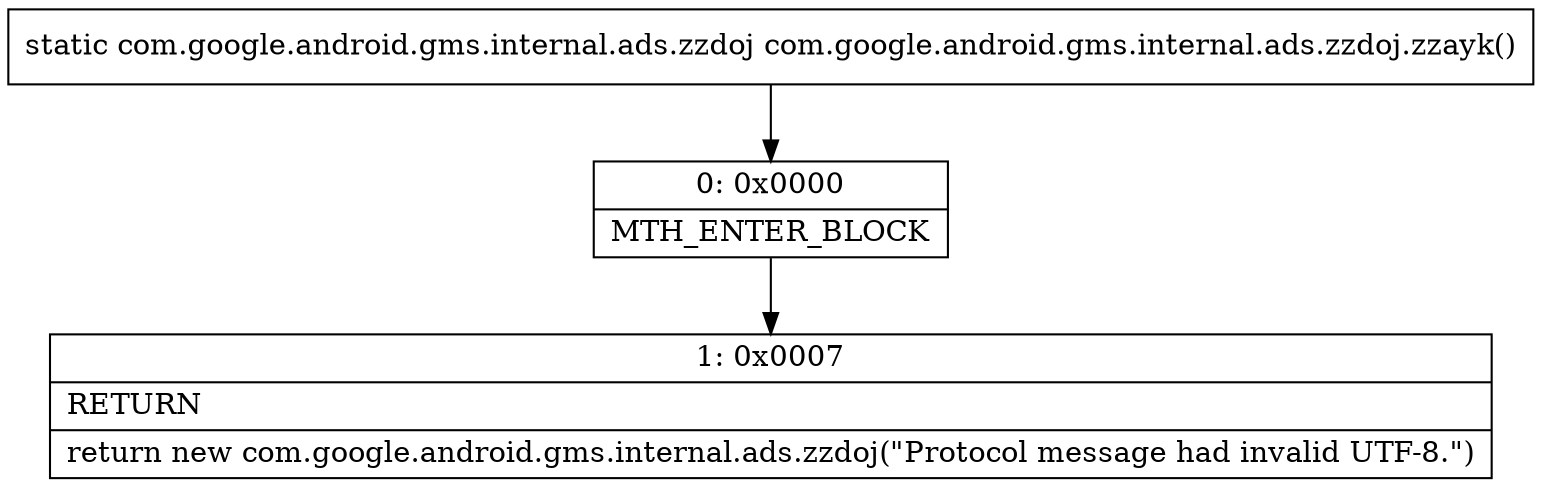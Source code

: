 digraph "CFG forcom.google.android.gms.internal.ads.zzdoj.zzayk()Lcom\/google\/android\/gms\/internal\/ads\/zzdoj;" {
Node_0 [shape=record,label="{0\:\ 0x0000|MTH_ENTER_BLOCK\l}"];
Node_1 [shape=record,label="{1\:\ 0x0007|RETURN\l|return new com.google.android.gms.internal.ads.zzdoj(\"Protocol message had invalid UTF\-8.\")\l}"];
MethodNode[shape=record,label="{static com.google.android.gms.internal.ads.zzdoj com.google.android.gms.internal.ads.zzdoj.zzayk() }"];
MethodNode -> Node_0;
Node_0 -> Node_1;
}

